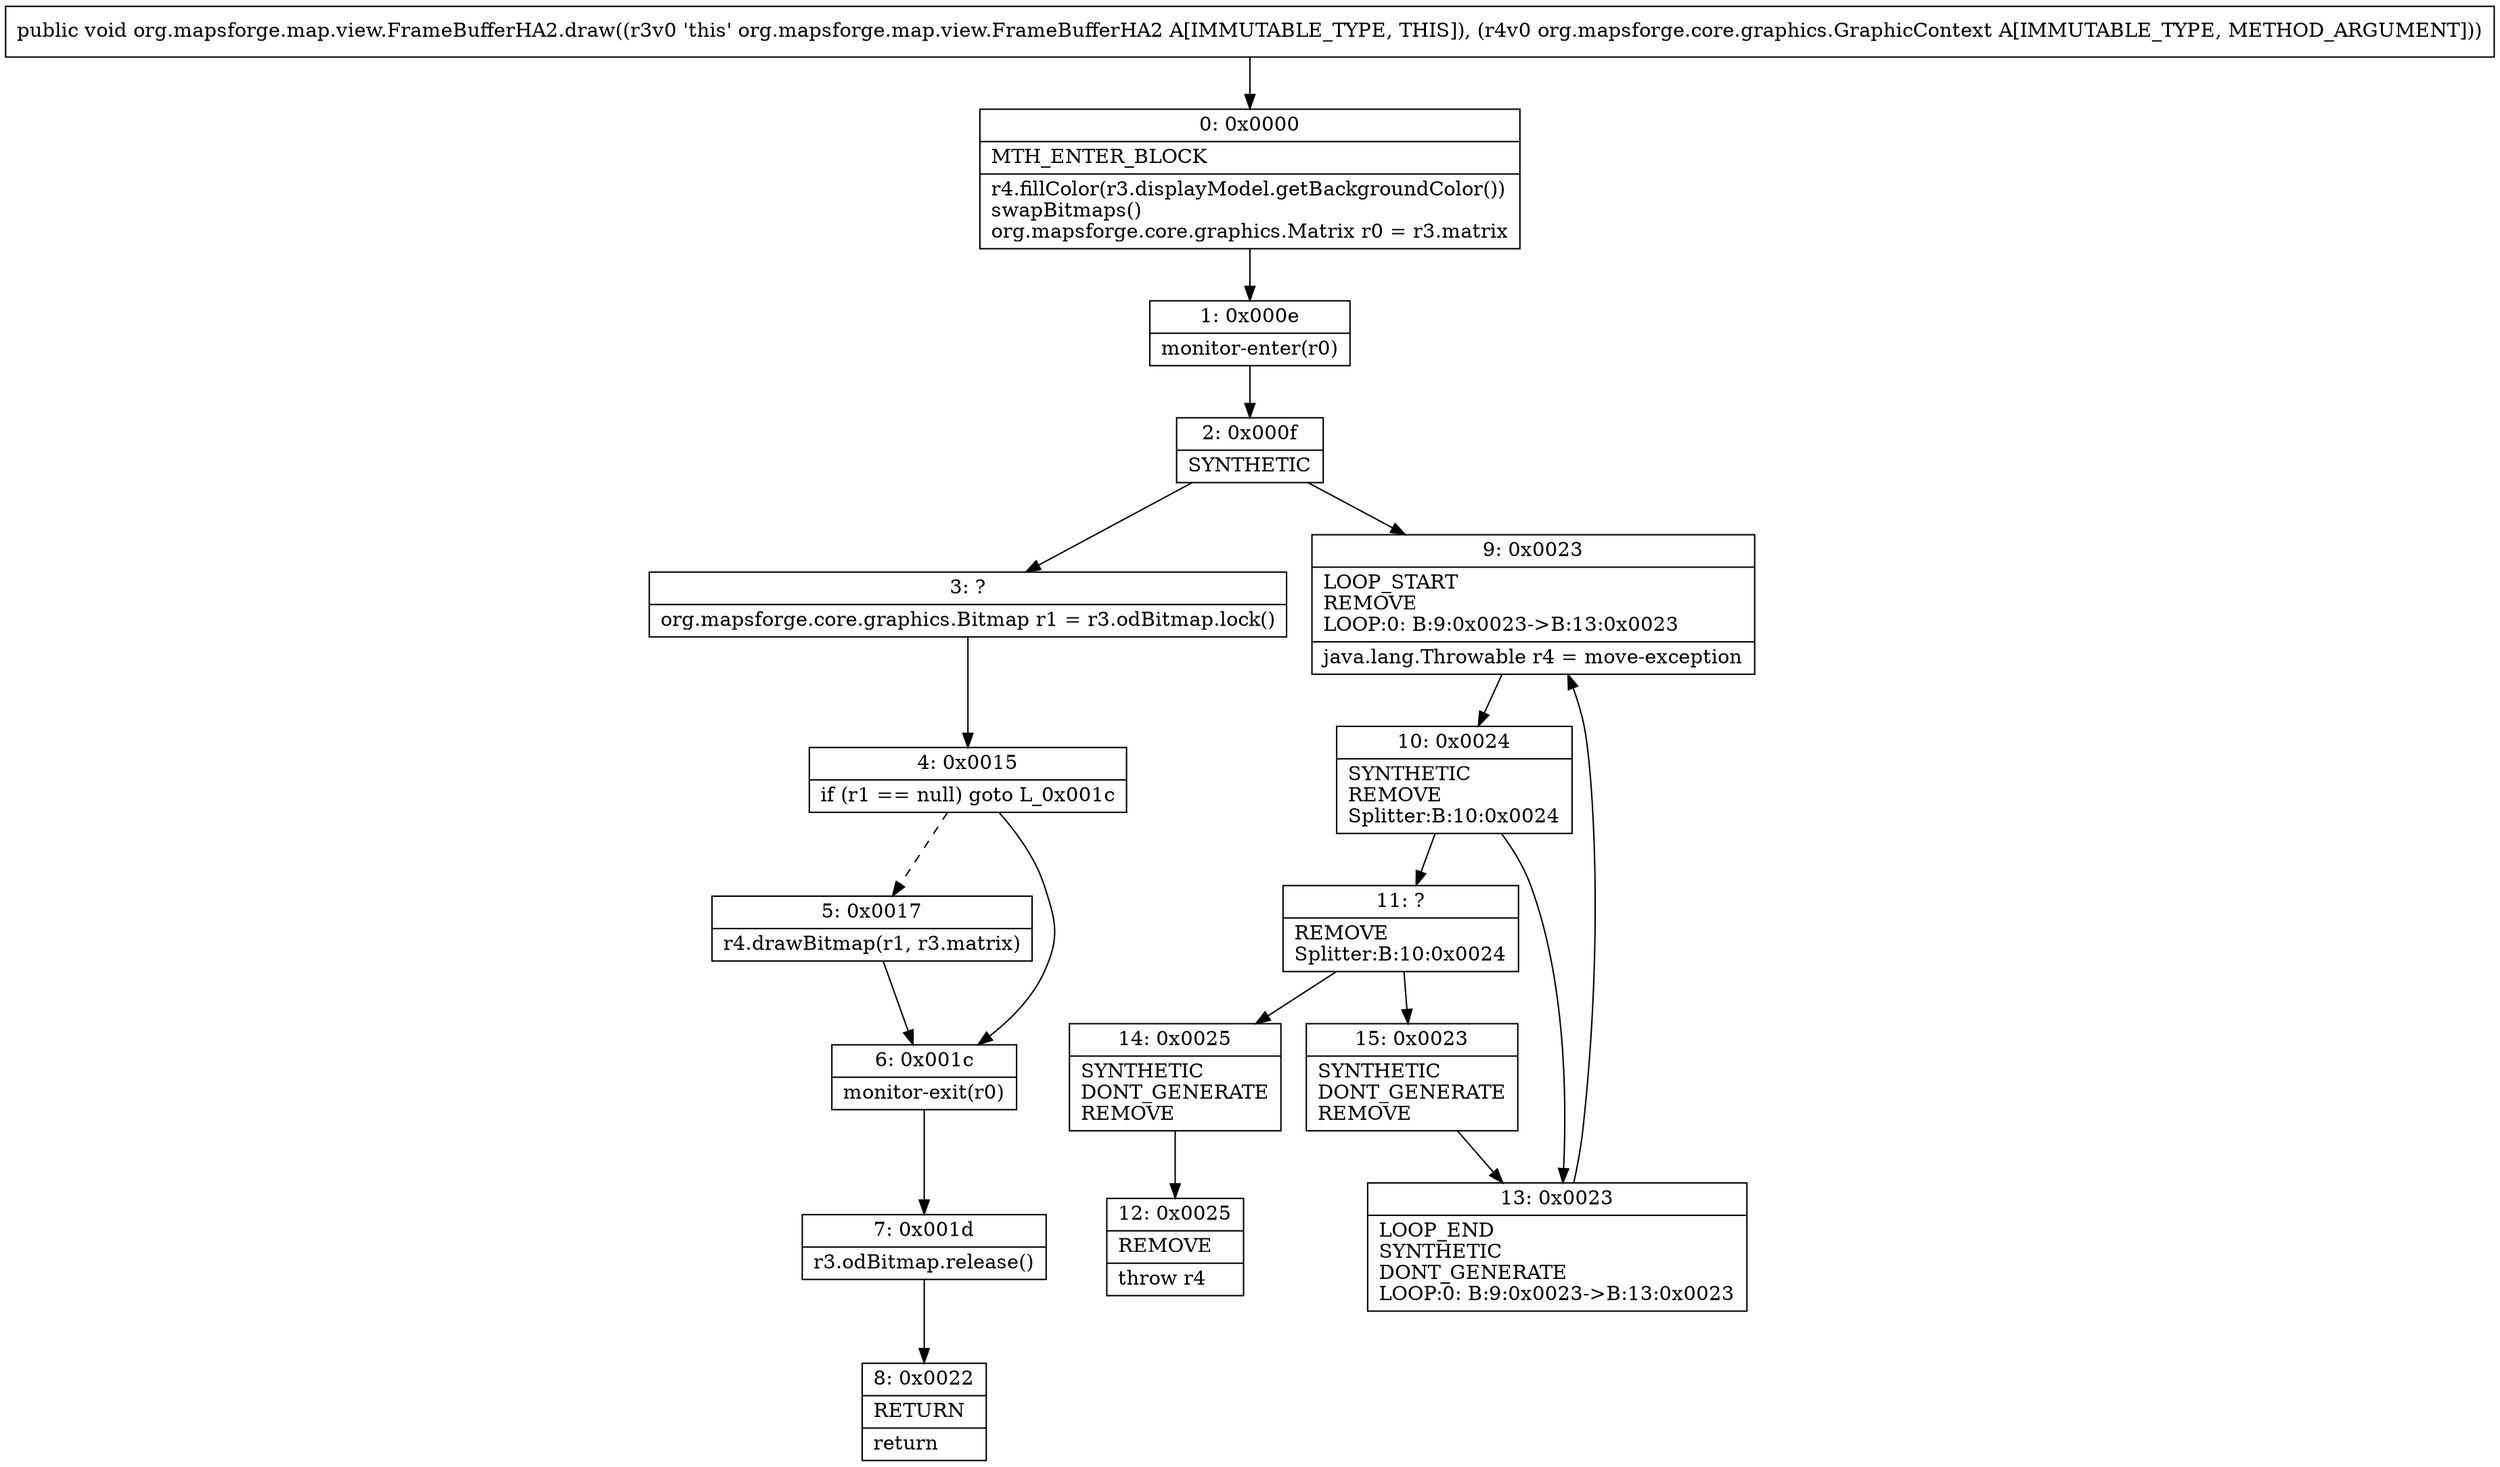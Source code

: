 digraph "CFG fororg.mapsforge.map.view.FrameBufferHA2.draw(Lorg\/mapsforge\/core\/graphics\/GraphicContext;)V" {
Node_0 [shape=record,label="{0\:\ 0x0000|MTH_ENTER_BLOCK\l|r4.fillColor(r3.displayModel.getBackgroundColor())\lswapBitmaps()\lorg.mapsforge.core.graphics.Matrix r0 = r3.matrix\l}"];
Node_1 [shape=record,label="{1\:\ 0x000e|monitor\-enter(r0)\l}"];
Node_2 [shape=record,label="{2\:\ 0x000f|SYNTHETIC\l}"];
Node_3 [shape=record,label="{3\:\ ?|org.mapsforge.core.graphics.Bitmap r1 = r3.odBitmap.lock()\l}"];
Node_4 [shape=record,label="{4\:\ 0x0015|if (r1 == null) goto L_0x001c\l}"];
Node_5 [shape=record,label="{5\:\ 0x0017|r4.drawBitmap(r1, r3.matrix)\l}"];
Node_6 [shape=record,label="{6\:\ 0x001c|monitor\-exit(r0)\l}"];
Node_7 [shape=record,label="{7\:\ 0x001d|r3.odBitmap.release()\l}"];
Node_8 [shape=record,label="{8\:\ 0x0022|RETURN\l|return\l}"];
Node_9 [shape=record,label="{9\:\ 0x0023|LOOP_START\lREMOVE\lLOOP:0: B:9:0x0023\-\>B:13:0x0023\l|java.lang.Throwable r4 = move\-exception\l}"];
Node_10 [shape=record,label="{10\:\ 0x0024|SYNTHETIC\lREMOVE\lSplitter:B:10:0x0024\l}"];
Node_11 [shape=record,label="{11\:\ ?|REMOVE\lSplitter:B:10:0x0024\l}"];
Node_12 [shape=record,label="{12\:\ 0x0025|REMOVE\l|throw r4\l}"];
Node_13 [shape=record,label="{13\:\ 0x0023|LOOP_END\lSYNTHETIC\lDONT_GENERATE\lLOOP:0: B:9:0x0023\-\>B:13:0x0023\l}"];
Node_14 [shape=record,label="{14\:\ 0x0025|SYNTHETIC\lDONT_GENERATE\lREMOVE\l}"];
Node_15 [shape=record,label="{15\:\ 0x0023|SYNTHETIC\lDONT_GENERATE\lREMOVE\l}"];
MethodNode[shape=record,label="{public void org.mapsforge.map.view.FrameBufferHA2.draw((r3v0 'this' org.mapsforge.map.view.FrameBufferHA2 A[IMMUTABLE_TYPE, THIS]), (r4v0 org.mapsforge.core.graphics.GraphicContext A[IMMUTABLE_TYPE, METHOD_ARGUMENT])) }"];
MethodNode -> Node_0;
Node_0 -> Node_1;
Node_1 -> Node_2;
Node_2 -> Node_3;
Node_2 -> Node_9;
Node_3 -> Node_4;
Node_4 -> Node_5[style=dashed];
Node_4 -> Node_6;
Node_5 -> Node_6;
Node_6 -> Node_7;
Node_7 -> Node_8;
Node_9 -> Node_10;
Node_10 -> Node_11;
Node_10 -> Node_13;
Node_11 -> Node_14;
Node_11 -> Node_15;
Node_13 -> Node_9;
Node_14 -> Node_12;
Node_15 -> Node_13;
}

